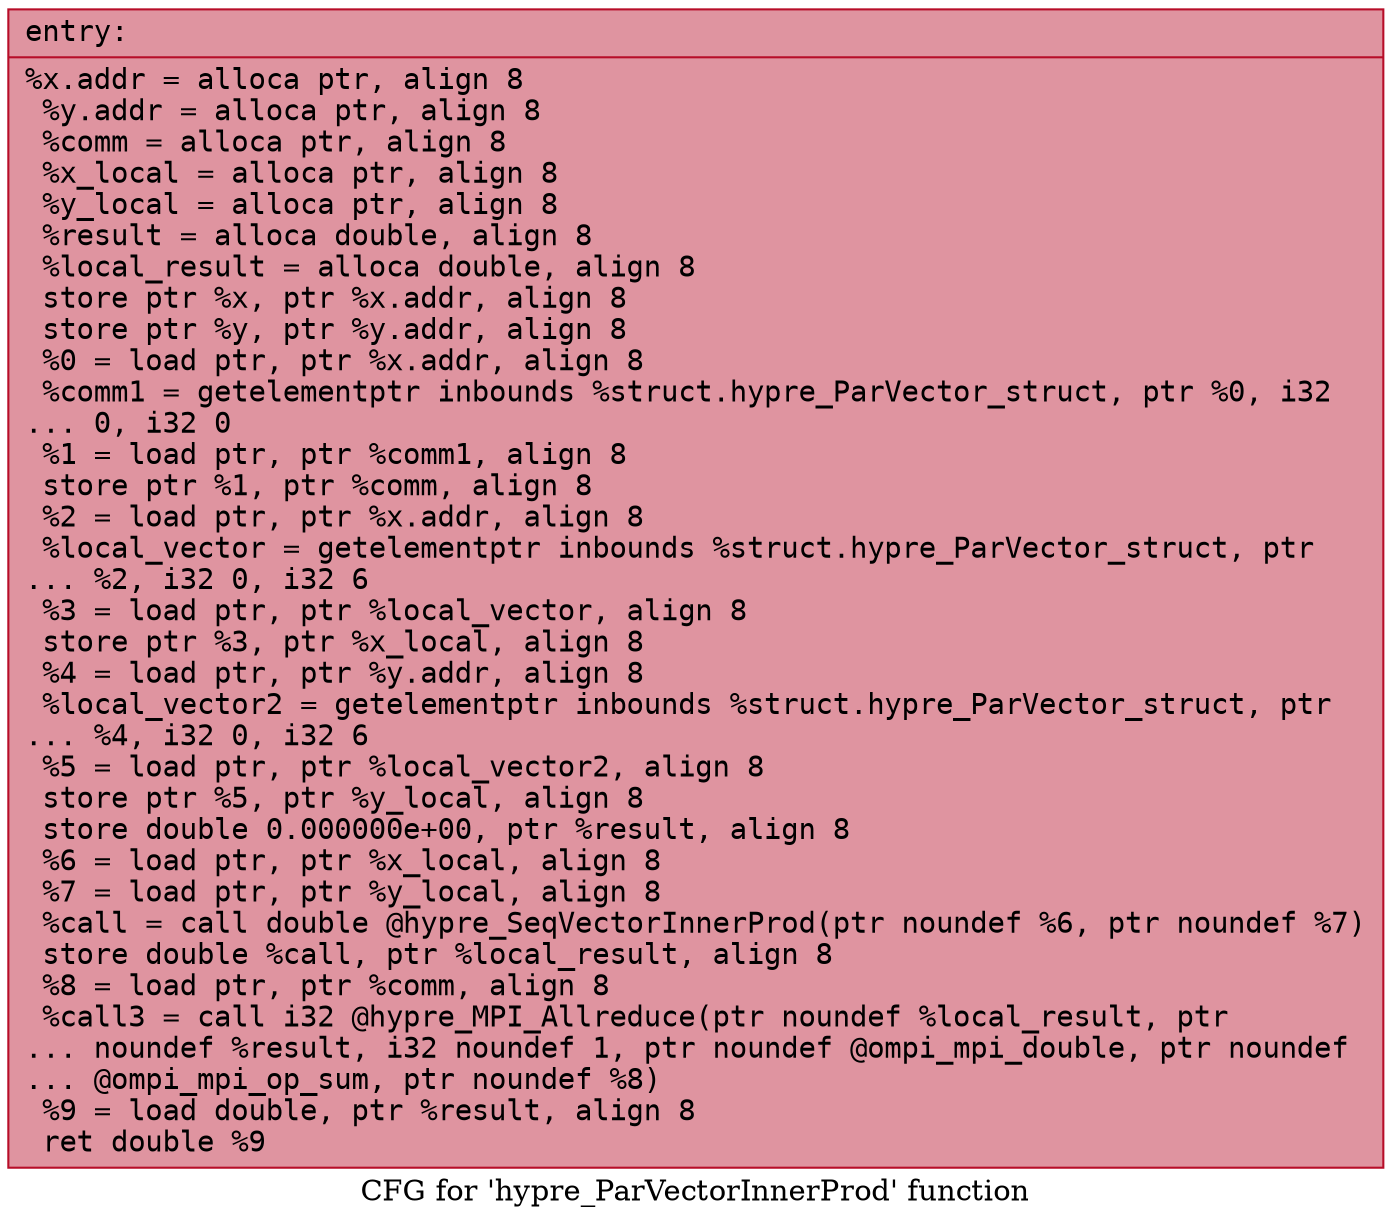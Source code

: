 digraph "CFG for 'hypre_ParVectorInnerProd' function" {
	label="CFG for 'hypre_ParVectorInnerProd' function";

	Node0x556ffb670210 [shape=record,color="#b70d28ff", style=filled, fillcolor="#b70d2870" fontname="Courier",label="{entry:\l|  %x.addr = alloca ptr, align 8\l  %y.addr = alloca ptr, align 8\l  %comm = alloca ptr, align 8\l  %x_local = alloca ptr, align 8\l  %y_local = alloca ptr, align 8\l  %result = alloca double, align 8\l  %local_result = alloca double, align 8\l  store ptr %x, ptr %x.addr, align 8\l  store ptr %y, ptr %y.addr, align 8\l  %0 = load ptr, ptr %x.addr, align 8\l  %comm1 = getelementptr inbounds %struct.hypre_ParVector_struct, ptr %0, i32\l... 0, i32 0\l  %1 = load ptr, ptr %comm1, align 8\l  store ptr %1, ptr %comm, align 8\l  %2 = load ptr, ptr %x.addr, align 8\l  %local_vector = getelementptr inbounds %struct.hypre_ParVector_struct, ptr\l... %2, i32 0, i32 6\l  %3 = load ptr, ptr %local_vector, align 8\l  store ptr %3, ptr %x_local, align 8\l  %4 = load ptr, ptr %y.addr, align 8\l  %local_vector2 = getelementptr inbounds %struct.hypre_ParVector_struct, ptr\l... %4, i32 0, i32 6\l  %5 = load ptr, ptr %local_vector2, align 8\l  store ptr %5, ptr %y_local, align 8\l  store double 0.000000e+00, ptr %result, align 8\l  %6 = load ptr, ptr %x_local, align 8\l  %7 = load ptr, ptr %y_local, align 8\l  %call = call double @hypre_SeqVectorInnerProd(ptr noundef %6, ptr noundef %7)\l  store double %call, ptr %local_result, align 8\l  %8 = load ptr, ptr %comm, align 8\l  %call3 = call i32 @hypre_MPI_Allreduce(ptr noundef %local_result, ptr\l... noundef %result, i32 noundef 1, ptr noundef @ompi_mpi_double, ptr noundef\l... @ompi_mpi_op_sum, ptr noundef %8)\l  %9 = load double, ptr %result, align 8\l  ret double %9\l}"];
}
